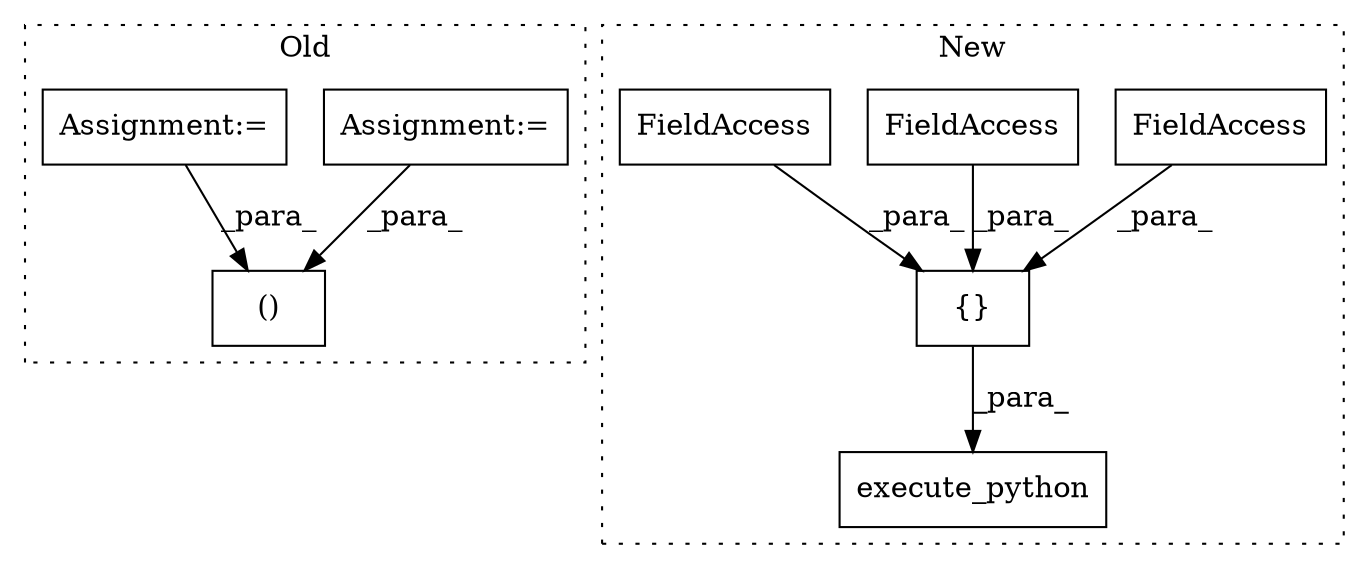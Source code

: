 digraph G {
subgraph cluster0 {
1 [label="()" a="106" s="1016" l="23" shape="box"];
7 [label="Assignment:=" a="7" s="847" l="9" shape="box"];
8 [label="Assignment:=" a="7" s="866" l="1" shape="box"];
label = "Old";
style="dotted";
}
subgraph cluster1 {
2 [label="execute_python" a="32" s="909,979" l="15,1" shape="box"];
3 [label="{}" a="4" s="933,978" l="1,1" shape="box"];
4 [label="FieldAccess" a="22" s="946" l="15" shape="box"];
5 [label="FieldAccess" a="22" s="962" l="16" shape="box"];
6 [label="FieldAccess" a="22" s="934" l="11" shape="box"];
label = "New";
style="dotted";
}
3 -> 2 [label="_para_"];
4 -> 3 [label="_para_"];
5 -> 3 [label="_para_"];
6 -> 3 [label="_para_"];
7 -> 1 [label="_para_"];
8 -> 1 [label="_para_"];
}